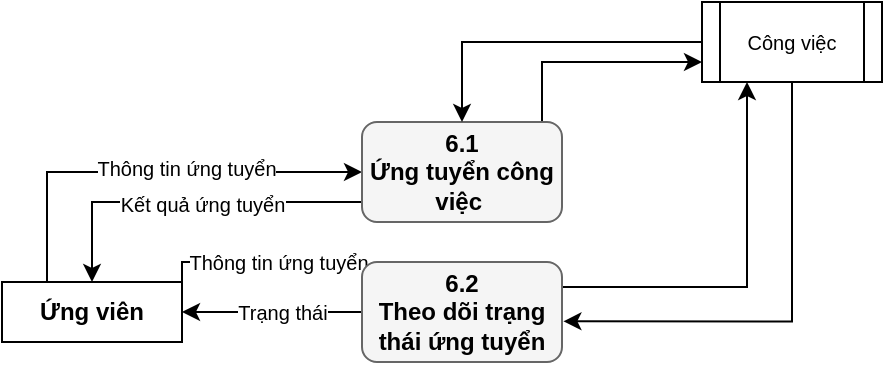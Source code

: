 <mxfile version="14.0.1" type="device"><diagram id="dohqvNrMCSnMIFmnpcON" name="Page-1"><mxGraphModel dx="677" dy="1445" grid="1" gridSize="10" guides="1" tooltips="1" connect="1" arrows="1" fold="1" page="1" pageScale="1" pageWidth="850" pageHeight="1100" math="0" shadow="0"><root><mxCell id="0"/><mxCell id="1" parent="0"/><mxCell id="RmL0PAWRcNMxF24qUd33-5" style="edgeStyle=orthogonalEdgeStyle;rounded=0;orthogonalLoop=1;jettySize=auto;html=1;exitX=0.25;exitY=0;exitDx=0;exitDy=0;entryX=0;entryY=0.5;entryDx=0;entryDy=0;" edge="1" parent="1" source="RmL0PAWRcNMxF24qUd33-2" target="RmL0PAWRcNMxF24qUd33-49"><mxGeometry relative="1" as="geometry"><mxPoint x="52.5" y="105" as="sourcePoint"/><mxPoint x="270" y="33" as="targetPoint"/><Array as="points"><mxPoint x="133" y="45"/></Array></mxGeometry></mxCell><mxCell id="RmL0PAWRcNMxF24qUd33-52" value="Thông tin ứng tuyển" style="edgeLabel;html=1;align=center;verticalAlign=middle;resizable=0;points=[];fontSize=10;" vertex="1" connectable="0" parent="RmL0PAWRcNMxF24qUd33-5"><mxGeometry x="0.166" y="2" relative="1" as="geometry"><mxPoint as="offset"/></mxGeometry></mxCell><mxCell id="RmL0PAWRcNMxF24qUd33-123" style="edgeStyle=orthogonalEdgeStyle;rounded=0;orthogonalLoop=1;jettySize=auto;html=1;exitX=1;exitY=0.25;exitDx=0;exitDy=0;entryX=0;entryY=0;entryDx=0;entryDy=0;fontSize=10;fontColor=#000000;" edge="1" parent="1" source="RmL0PAWRcNMxF24qUd33-2" target="RmL0PAWRcNMxF24qUd33-122"><mxGeometry relative="1" as="geometry"><Array as="points"><mxPoint x="200" y="90"/></Array></mxGeometry></mxCell><mxCell id="RmL0PAWRcNMxF24qUd33-124" value="Thông tin ứng tuyển" style="edgeLabel;html=1;align=center;verticalAlign=middle;resizable=0;points=[];fontSize=10;fontColor=#000000;" vertex="1" connectable="0" parent="RmL0PAWRcNMxF24qUd33-123"><mxGeometry x="0.11" y="1" relative="1" as="geometry"><mxPoint x="5.83" y="1" as="offset"/></mxGeometry></mxCell><mxCell id="RmL0PAWRcNMxF24qUd33-2" value="Ứng viên" style="rounded=0;whiteSpace=wrap;html=1;strokeWidth=1;fontStyle=1" vertex="1" parent="1"><mxGeometry x="110" y="100" width="90" height="30" as="geometry"/></mxCell><mxCell id="RmL0PAWRcNMxF24qUd33-50" style="edgeStyle=orthogonalEdgeStyle;rounded=0;orthogonalLoop=1;jettySize=auto;html=1;exitX=0;exitY=0.5;exitDx=0;exitDy=0;fontSize=12;entryX=0.5;entryY=0;entryDx=0;entryDy=0;" edge="1" parent="1" source="RmL0PAWRcNMxF24qUd33-49" target="RmL0PAWRcNMxF24qUd33-2"><mxGeometry relative="1" as="geometry"><mxPoint x="60" y="120" as="targetPoint"/><Array as="points"><mxPoint x="290" y="60"/><mxPoint x="155" y="60"/></Array></mxGeometry></mxCell><mxCell id="RmL0PAWRcNMxF24qUd33-51" value="Kết quả ứng tuyển" style="edgeLabel;html=1;align=center;verticalAlign=middle;resizable=0;points=[];fontSize=10;" vertex="1" connectable="0" parent="RmL0PAWRcNMxF24qUd33-50"><mxGeometry x="0.005" y="1" relative="1" as="geometry"><mxPoint as="offset"/></mxGeometry></mxCell><mxCell id="RmL0PAWRcNMxF24qUd33-57" style="edgeStyle=orthogonalEdgeStyle;rounded=0;orthogonalLoop=1;jettySize=auto;html=1;exitX=0.75;exitY=0;exitDx=0;exitDy=0;entryX=0;entryY=0.75;entryDx=0;entryDy=0;fontSize=10;" edge="1" parent="1" source="RmL0PAWRcNMxF24qUd33-49" target="RmL0PAWRcNMxF24qUd33-53"><mxGeometry relative="1" as="geometry"><Array as="points"><mxPoint x="380" y="-10"/></Array></mxGeometry></mxCell><mxCell id="RmL0PAWRcNMxF24qUd33-49" value="6.1&lt;br&gt;Ứng tuyển công việc&amp;nbsp;" style="rounded=1;whiteSpace=wrap;html=1;labelBackgroundColor=none;strokeColor=#666666;strokeWidth=1;fontSize=12;fillColor=#f5f5f5;fontStyle=1;" vertex="1" parent="1"><mxGeometry x="290" y="20" width="100" height="50" as="geometry"/></mxCell><mxCell id="RmL0PAWRcNMxF24qUd33-58" style="edgeStyle=orthogonalEdgeStyle;rounded=0;orthogonalLoop=1;jettySize=auto;html=1;fontSize=10;exitX=0;exitY=0.5;exitDx=0;exitDy=0;entryX=0.5;entryY=0;entryDx=0;entryDy=0;" edge="1" parent="1" source="RmL0PAWRcNMxF24qUd33-53" target="RmL0PAWRcNMxF24qUd33-49"><mxGeometry relative="1" as="geometry"><mxPoint x="590" y="-30" as="sourcePoint"/><mxPoint x="360" y="-60" as="targetPoint"/><Array as="points"><mxPoint x="340" y="-20"/></Array></mxGeometry></mxCell><mxCell id="RmL0PAWRcNMxF24qUd33-128" style="edgeStyle=orthogonalEdgeStyle;rounded=0;orthogonalLoop=1;jettySize=auto;html=1;exitX=0.5;exitY=1;exitDx=0;exitDy=0;entryX=1.007;entryY=0.593;entryDx=0;entryDy=0;entryPerimeter=0;fontSize=10;fontColor=#000000;" edge="1" parent="1" source="RmL0PAWRcNMxF24qUd33-53" target="RmL0PAWRcNMxF24qUd33-122"><mxGeometry relative="1" as="geometry"/></mxCell><mxCell id="RmL0PAWRcNMxF24qUd33-53" value="Công việc" style="shape=process;whiteSpace=wrap;html=1;backgroundOutline=1;labelBackgroundColor=none;strokeColor=#000000;strokeWidth=1;gradientColor=none;fontSize=10;" vertex="1" parent="1"><mxGeometry x="460" y="-40" width="90" height="40" as="geometry"/></mxCell><mxCell id="RmL0PAWRcNMxF24qUd33-125" style="edgeStyle=orthogonalEdgeStyle;rounded=0;orthogonalLoop=1;jettySize=auto;html=1;exitX=0;exitY=0.5;exitDx=0;exitDy=0;entryX=1;entryY=0.5;entryDx=0;entryDy=0;fontSize=10;fontColor=#000000;" edge="1" parent="1" source="RmL0PAWRcNMxF24qUd33-122" target="RmL0PAWRcNMxF24qUd33-2"><mxGeometry relative="1" as="geometry"/></mxCell><mxCell id="RmL0PAWRcNMxF24qUd33-126" value="Trạng thái" style="edgeLabel;html=1;align=center;verticalAlign=middle;resizable=0;points=[];fontSize=10;fontColor=#000000;" vertex="1" connectable="0" parent="RmL0PAWRcNMxF24qUd33-125"><mxGeometry x="0.096" relative="1" as="geometry"><mxPoint x="9.33" as="offset"/></mxGeometry></mxCell><mxCell id="RmL0PAWRcNMxF24qUd33-127" style="edgeStyle=orthogonalEdgeStyle;rounded=0;orthogonalLoop=1;jettySize=auto;html=1;exitX=1;exitY=0.25;exitDx=0;exitDy=0;entryX=0.25;entryY=1;entryDx=0;entryDy=0;fontSize=10;fontColor=#000000;" edge="1" parent="1" source="RmL0PAWRcNMxF24qUd33-122" target="RmL0PAWRcNMxF24qUd33-53"><mxGeometry relative="1" as="geometry"/></mxCell><mxCell id="RmL0PAWRcNMxF24qUd33-122" value="6.2&lt;br&gt;Theo dõi trạng thái ứng tuyển" style="rounded=1;whiteSpace=wrap;html=1;labelBackgroundColor=none;strokeColor=#666666;strokeWidth=1;fontSize=12;fillColor=#f5f5f5;fontStyle=1;" vertex="1" parent="1"><mxGeometry x="290" y="90" width="100" height="50" as="geometry"/></mxCell></root></mxGraphModel></diagram></mxfile>